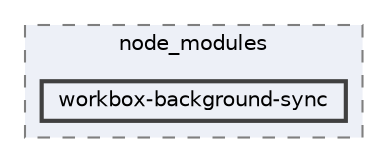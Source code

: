 digraph "pkiclassroomrescheduler/src/main/frontend/node_modules/workbox-background-sync"
{
 // LATEX_PDF_SIZE
  bgcolor="transparent";
  edge [fontname=Helvetica,fontsize=10,labelfontname=Helvetica,labelfontsize=10];
  node [fontname=Helvetica,fontsize=10,shape=box,height=0.2,width=0.4];
  compound=true
  subgraph clusterdir_72953eda66ccb3a2722c28e1c3e6c23b {
    graph [ bgcolor="#edf0f7", pencolor="grey50", label="node_modules", fontname=Helvetica,fontsize=10 style="filled,dashed", URL="dir_72953eda66ccb3a2722c28e1c3e6c23b.html",tooltip=""]
  dir_784e8aac450d37db3a7608e02a9fe406 [label="workbox-background-sync", fillcolor="#edf0f7", color="grey25", style="filled,bold", URL="dir_784e8aac450d37db3a7608e02a9fe406.html",tooltip=""];
  }
}
